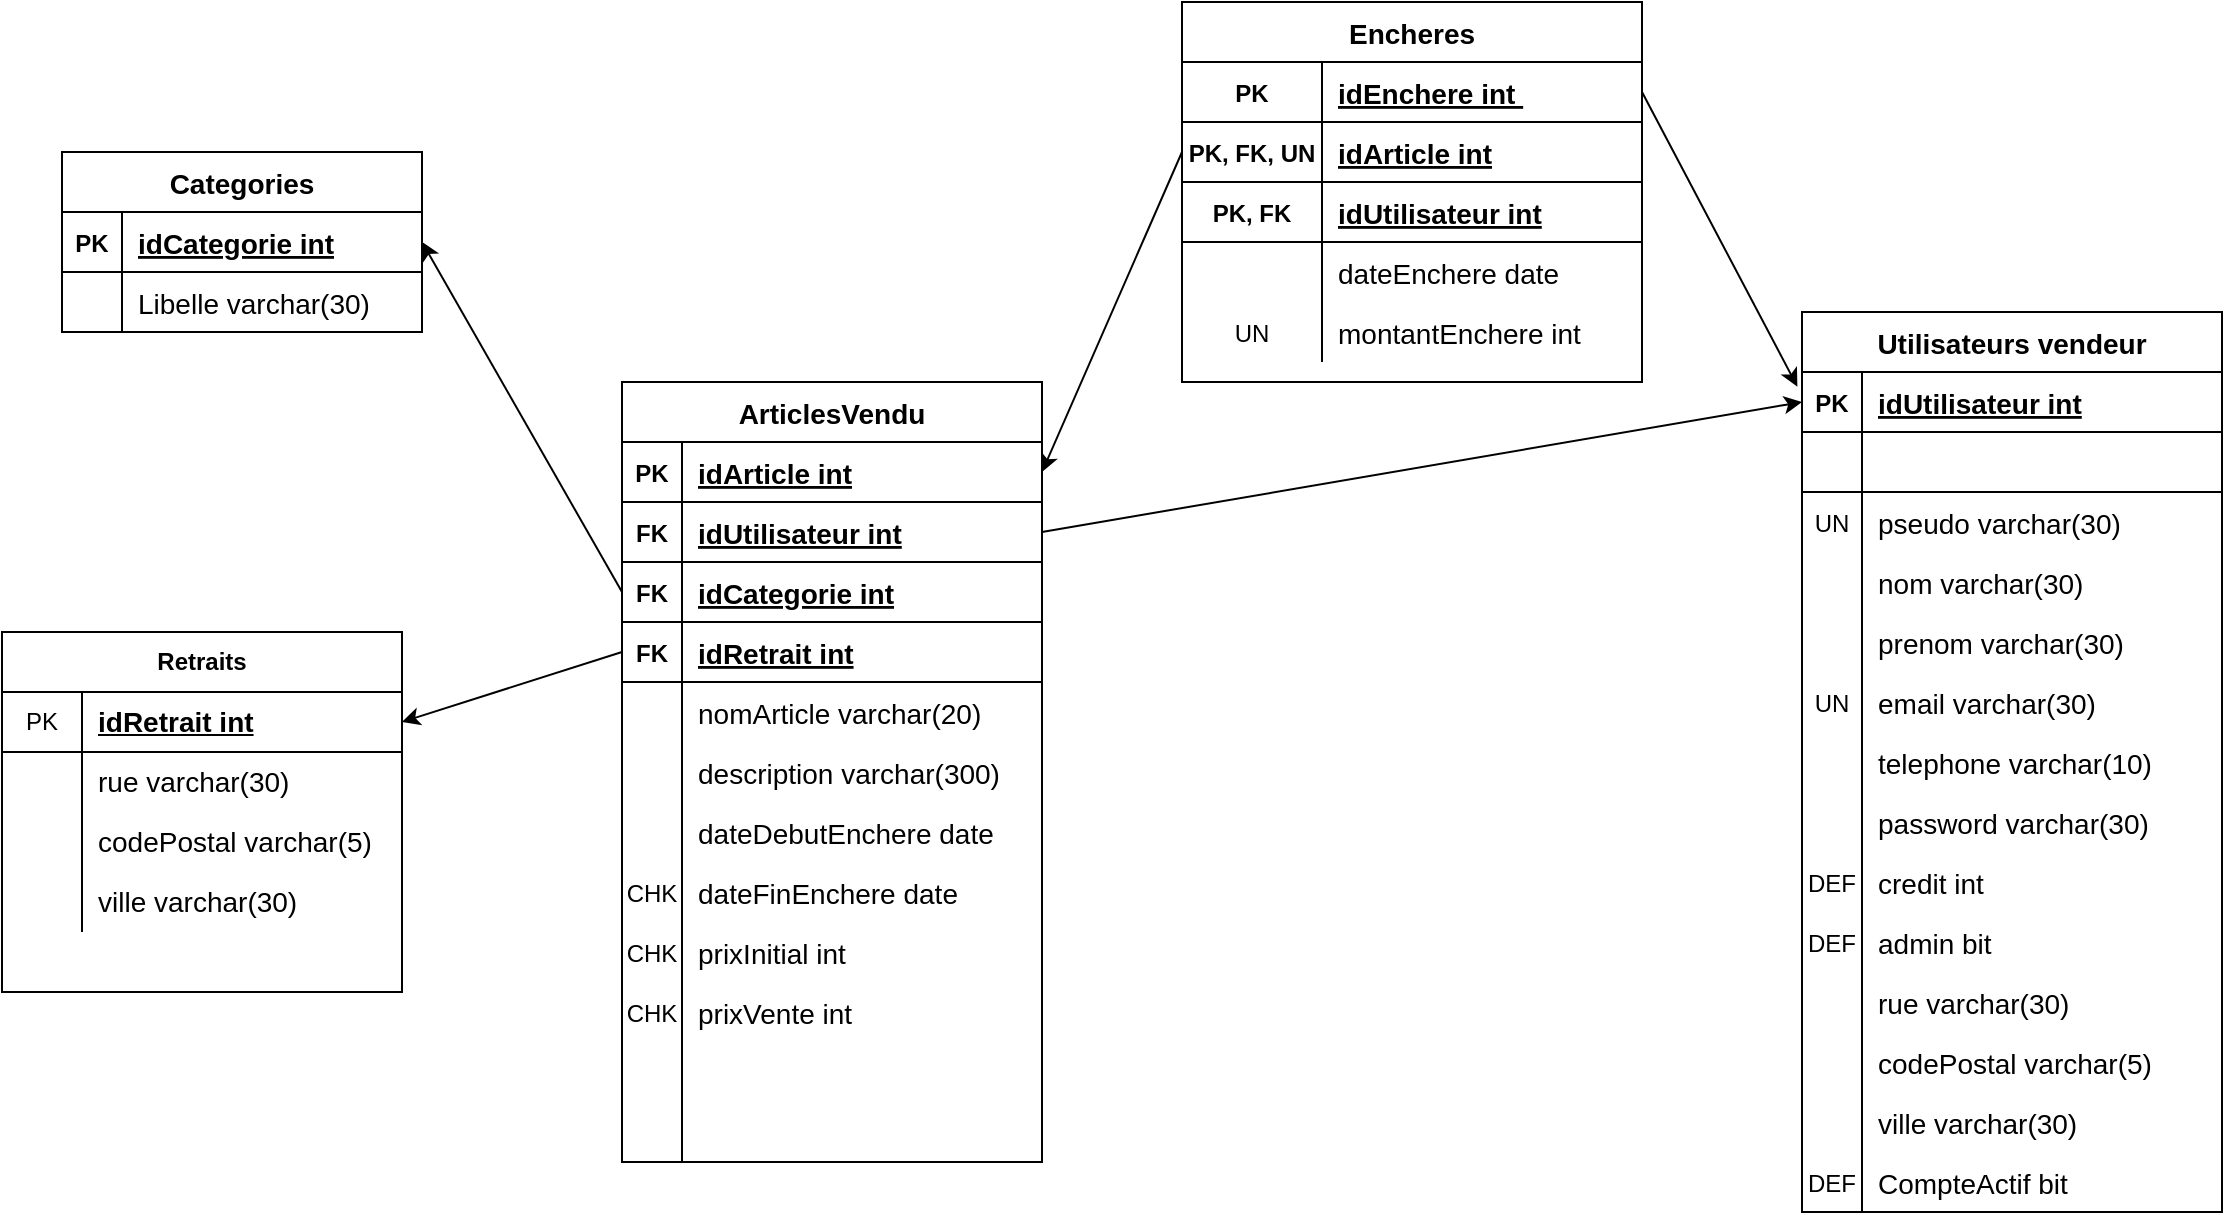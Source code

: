 <mxfile version="13.10.0" type="embed">
    <diagram id="w3PvFBNajRA-qoheFyGC" name="Page-1">
        <mxGraphModel dx="1298" dy="740" grid="1" gridSize="10" guides="1" tooltips="1" connect="1" arrows="1" fold="1" page="1" pageScale="1" pageWidth="1169" pageHeight="827" math="0" shadow="0">
            <root>
                <mxCell id="0"/>
                <mxCell id="1" parent="0"/>
                <mxCell id="2" value="Categories" style="shape=table;startSize=30;container=1;collapsible=1;childLayout=tableLayout;fixedRows=1;rowLines=0;fontStyle=1;align=center;resizeLast=1;fontSize=14;" parent="1" vertex="1">
                    <mxGeometry x="40" y="160" width="180" height="90" as="geometry"/>
                </mxCell>
                <mxCell id="3" value="" style="shape=partialRectangle;collapsible=0;dropTarget=0;pointerEvents=0;fillColor=none;top=0;left=0;bottom=1;right=0;points=[[0,0.5],[1,0.5]];portConstraint=eastwest;" parent="2" vertex="1">
                    <mxGeometry y="30" width="180" height="30" as="geometry"/>
                </mxCell>
                <mxCell id="4" value="PK" style="shape=partialRectangle;connectable=0;fillColor=none;top=0;left=0;bottom=0;right=0;fontStyle=1;overflow=hidden;" parent="3" vertex="1">
                    <mxGeometry width="30" height="30" as="geometry"/>
                </mxCell>
                <mxCell id="5" value="idCategorie int" style="shape=partialRectangle;connectable=0;fillColor=none;top=0;left=0;bottom=0;right=0;align=left;spacingLeft=6;fontStyle=5;overflow=hidden;fontSize=14;" parent="3" vertex="1">
                    <mxGeometry x="30" width="150" height="30" as="geometry"/>
                </mxCell>
                <mxCell id="6" value="" style="shape=partialRectangle;collapsible=0;dropTarget=0;pointerEvents=0;fillColor=none;top=0;left=0;bottom=0;right=0;points=[[0,0.5],[1,0.5]];portConstraint=eastwest;" parent="2" vertex="1">
                    <mxGeometry y="60" width="180" height="30" as="geometry"/>
                </mxCell>
                <mxCell id="7" value="" style="shape=partialRectangle;connectable=0;fillColor=none;top=0;left=0;bottom=0;right=0;editable=1;overflow=hidden;" parent="6" vertex="1">
                    <mxGeometry width="30" height="30" as="geometry"/>
                </mxCell>
                <mxCell id="8" value="Libelle varchar(30)" style="shape=partialRectangle;connectable=0;fillColor=none;top=0;left=0;bottom=0;right=0;align=left;spacingLeft=6;overflow=hidden;fontSize=14;" parent="6" vertex="1">
                    <mxGeometry x="30" width="150" height="30" as="geometry"/>
                </mxCell>
                <mxCell id="70" value="Utilisateurs vendeur" style="shape=table;startSize=30;container=1;collapsible=1;childLayout=tableLayout;fixedRows=1;rowLines=0;fontStyle=1;align=center;resizeLast=1;fontSize=14;" parent="1" vertex="1">
                    <mxGeometry x="910" y="240" width="210" height="450" as="geometry"/>
                </mxCell>
                <mxCell id="71" value="" style="shape=partialRectangle;collapsible=0;dropTarget=0;pointerEvents=0;fillColor=none;top=0;left=0;bottom=1;right=0;points=[[0,0.5],[1,0.5]];portConstraint=eastwest;" parent="70" vertex="1">
                    <mxGeometry y="30" width="210" height="30" as="geometry"/>
                </mxCell>
                <mxCell id="72" value="PK" style="shape=partialRectangle;connectable=0;fillColor=none;top=0;left=0;bottom=0;right=0;fontStyle=1;overflow=hidden;" parent="71" vertex="1">
                    <mxGeometry width="30" height="30" as="geometry"/>
                </mxCell>
                <mxCell id="73" value="idUtilisateur int" style="shape=partialRectangle;connectable=0;fillColor=none;top=0;left=0;bottom=0;right=0;align=left;spacingLeft=6;fontStyle=5;overflow=hidden;fontSize=14;" parent="71" vertex="1">
                    <mxGeometry x="30" width="180" height="30" as="geometry"/>
                </mxCell>
                <mxCell id="285" value="" style="shape=partialRectangle;collapsible=0;dropTarget=0;pointerEvents=0;fillColor=none;top=0;left=0;bottom=1;right=0;points=[[0,0.5],[1,0.5]];portConstraint=eastwest;" vertex="1" parent="70">
                    <mxGeometry y="60" width="210" height="30" as="geometry"/>
                </mxCell>
                <mxCell id="286" value="" style="shape=partialRectangle;connectable=0;fillColor=none;top=0;left=0;bottom=0;right=0;fontStyle=1;overflow=hidden;" vertex="1" parent="285">
                    <mxGeometry width="30" height="30" as="geometry"/>
                </mxCell>
                <mxCell id="287" value="" style="shape=partialRectangle;connectable=0;fillColor=none;top=0;left=0;bottom=0;right=0;align=left;spacingLeft=6;fontStyle=5;overflow=hidden;fontSize=14;" vertex="1" parent="285">
                    <mxGeometry x="30" width="180" height="30" as="geometry"/>
                </mxCell>
                <mxCell id="74" value="" style="shape=partialRectangle;collapsible=0;dropTarget=0;pointerEvents=0;fillColor=none;top=0;left=0;bottom=0;right=0;points=[[0,0.5],[1,0.5]];portConstraint=eastwest;" parent="70" vertex="1">
                    <mxGeometry y="90" width="210" height="30" as="geometry"/>
                </mxCell>
                <mxCell id="75" value="UN" style="shape=partialRectangle;connectable=0;fillColor=none;top=0;left=0;bottom=0;right=0;editable=1;overflow=hidden;" parent="74" vertex="1">
                    <mxGeometry width="30" height="30" as="geometry"/>
                </mxCell>
                <mxCell id="76" value="pseudo varchar(30)" style="shape=partialRectangle;connectable=0;fillColor=none;top=0;left=0;bottom=0;right=0;align=left;spacingLeft=6;overflow=hidden;fontSize=14;" parent="74" vertex="1">
                    <mxGeometry x="30" width="180" height="30" as="geometry"/>
                </mxCell>
                <mxCell id="77" value="" style="shape=partialRectangle;collapsible=0;dropTarget=0;pointerEvents=0;fillColor=none;top=0;left=0;bottom=0;right=0;points=[[0,0.5],[1,0.5]];portConstraint=eastwest;" parent="70" vertex="1">
                    <mxGeometry y="120" width="210" height="30" as="geometry"/>
                </mxCell>
                <mxCell id="78" value="" style="shape=partialRectangle;connectable=0;fillColor=none;top=0;left=0;bottom=0;right=0;editable=1;overflow=hidden;" parent="77" vertex="1">
                    <mxGeometry width="30" height="30" as="geometry"/>
                </mxCell>
                <mxCell id="79" value="nom varchar(30)" style="shape=partialRectangle;connectable=0;fillColor=none;top=0;left=0;bottom=0;right=0;align=left;spacingLeft=6;overflow=hidden;fontSize=14;" parent="77" vertex="1">
                    <mxGeometry x="30" width="180" height="30" as="geometry"/>
                </mxCell>
                <mxCell id="80" value="" style="shape=partialRectangle;collapsible=0;dropTarget=0;pointerEvents=0;fillColor=none;top=0;left=0;bottom=0;right=0;points=[[0,0.5],[1,0.5]];portConstraint=eastwest;" parent="70" vertex="1">
                    <mxGeometry y="150" width="210" height="30" as="geometry"/>
                </mxCell>
                <mxCell id="81" value="" style="shape=partialRectangle;connectable=0;fillColor=none;top=0;left=0;bottom=0;right=0;editable=1;overflow=hidden;" parent="80" vertex="1">
                    <mxGeometry width="30" height="30" as="geometry"/>
                </mxCell>
                <mxCell id="82" value="prenom varchar(30)" style="shape=partialRectangle;connectable=0;fillColor=none;top=0;left=0;bottom=0;right=0;align=left;spacingLeft=6;overflow=hidden;fontSize=14;" parent="80" vertex="1">
                    <mxGeometry x="30" width="180" height="30" as="geometry"/>
                </mxCell>
                <mxCell id="83" value="" style="shape=partialRectangle;collapsible=0;dropTarget=0;pointerEvents=0;fillColor=none;top=0;left=0;bottom=0;right=0;points=[[0,0.5],[1,0.5]];portConstraint=eastwest;" parent="70" vertex="1">
                    <mxGeometry y="180" width="210" height="30" as="geometry"/>
                </mxCell>
                <mxCell id="84" value="UN" style="shape=partialRectangle;connectable=0;fillColor=none;top=0;left=0;bottom=0;right=0;editable=1;overflow=hidden;" parent="83" vertex="1">
                    <mxGeometry width="30" height="30" as="geometry"/>
                </mxCell>
                <mxCell id="85" value="email varchar(30)" style="shape=partialRectangle;connectable=0;fillColor=none;top=0;left=0;bottom=0;right=0;align=left;spacingLeft=6;overflow=hidden;fontSize=14;" parent="83" vertex="1">
                    <mxGeometry x="30" width="180" height="30" as="geometry"/>
                </mxCell>
                <mxCell id="86" value="" style="shape=partialRectangle;collapsible=0;dropTarget=0;pointerEvents=0;fillColor=none;top=0;left=0;bottom=0;right=0;points=[[0,0.5],[1,0.5]];portConstraint=eastwest;" parent="70" vertex="1">
                    <mxGeometry y="210" width="210" height="30" as="geometry"/>
                </mxCell>
                <mxCell id="87" value="" style="shape=partialRectangle;connectable=0;fillColor=none;top=0;left=0;bottom=0;right=0;editable=1;overflow=hidden;" parent="86" vertex="1">
                    <mxGeometry width="30" height="30" as="geometry"/>
                </mxCell>
                <mxCell id="88" value="telephone varchar(10)" style="shape=partialRectangle;connectable=0;fillColor=none;top=0;left=0;bottom=0;right=0;align=left;spacingLeft=6;overflow=hidden;fontSize=14;" parent="86" vertex="1">
                    <mxGeometry x="30" width="180" height="30" as="geometry"/>
                </mxCell>
                <mxCell id="313" value="" style="shape=partialRectangle;collapsible=0;dropTarget=0;pointerEvents=0;fillColor=none;top=0;left=0;bottom=0;right=0;points=[[0,0.5],[1,0.5]];portConstraint=eastwest;" vertex="1" parent="70">
                    <mxGeometry y="240" width="210" height="30" as="geometry"/>
                </mxCell>
                <mxCell id="314" value="" style="shape=partialRectangle;connectable=0;fillColor=none;top=0;left=0;bottom=0;right=0;editable=1;overflow=hidden;" vertex="1" parent="313">
                    <mxGeometry width="30" height="30" as="geometry"/>
                </mxCell>
                <mxCell id="315" value="password varchar(30)" style="shape=partialRectangle;connectable=0;fillColor=none;top=0;left=0;bottom=0;right=0;align=left;spacingLeft=6;overflow=hidden;fontSize=14;" vertex="1" parent="313">
                    <mxGeometry x="30" width="180" height="30" as="geometry"/>
                </mxCell>
                <mxCell id="89" value="" style="shape=partialRectangle;collapsible=0;dropTarget=0;pointerEvents=0;fillColor=none;top=0;left=0;bottom=0;right=0;points=[[0,0.5],[1,0.5]];portConstraint=eastwest;" parent="70" vertex="1">
                    <mxGeometry y="270" width="210" height="30" as="geometry"/>
                </mxCell>
                <mxCell id="90" value="DEF" style="shape=partialRectangle;connectable=0;fillColor=none;top=0;left=0;bottom=0;right=0;editable=1;overflow=hidden;" parent="89" vertex="1">
                    <mxGeometry width="30" height="30" as="geometry"/>
                </mxCell>
                <mxCell id="91" value="credit int" style="shape=partialRectangle;connectable=0;fillColor=none;top=0;left=0;bottom=0;right=0;align=left;spacingLeft=6;overflow=hidden;fontSize=14;" parent="89" vertex="1">
                    <mxGeometry x="30" width="180" height="30" as="geometry"/>
                </mxCell>
                <mxCell id="92" value="" style="shape=partialRectangle;collapsible=0;dropTarget=0;pointerEvents=0;fillColor=none;top=0;left=0;bottom=0;right=0;points=[[0,0.5],[1,0.5]];portConstraint=eastwest;" parent="70" vertex="1">
                    <mxGeometry y="300" width="210" height="30" as="geometry"/>
                </mxCell>
                <mxCell id="93" value="DEF" style="shape=partialRectangle;connectable=0;fillColor=none;top=0;left=0;bottom=0;right=0;editable=1;overflow=hidden;" parent="92" vertex="1">
                    <mxGeometry width="30" height="30" as="geometry"/>
                </mxCell>
                <mxCell id="94" value="admin bit" style="shape=partialRectangle;connectable=0;fillColor=none;top=0;left=0;bottom=0;right=0;align=left;spacingLeft=6;overflow=hidden;fontSize=14;" parent="92" vertex="1">
                    <mxGeometry x="30" width="180" height="30" as="geometry"/>
                </mxCell>
                <mxCell id="288" value="" style="shape=partialRectangle;collapsible=0;dropTarget=0;pointerEvents=0;fillColor=none;top=0;left=0;bottom=0;right=0;points=[[0,0.5],[1,0.5]];portConstraint=eastwest;" vertex="1" parent="70">
                    <mxGeometry y="330" width="210" height="30" as="geometry"/>
                </mxCell>
                <mxCell id="289" value="" style="shape=partialRectangle;connectable=0;fillColor=none;top=0;left=0;bottom=0;right=0;editable=1;overflow=hidden;" vertex="1" parent="288">
                    <mxGeometry width="30" height="30" as="geometry"/>
                </mxCell>
                <mxCell id="290" value="rue varchar(30)" style="shape=partialRectangle;connectable=0;fillColor=none;top=0;left=0;bottom=0;right=0;align=left;spacingLeft=6;overflow=hidden;fontSize=14;" vertex="1" parent="288">
                    <mxGeometry x="30" width="180" height="30" as="geometry"/>
                </mxCell>
                <mxCell id="291" value="" style="shape=partialRectangle;collapsible=0;dropTarget=0;pointerEvents=0;fillColor=none;top=0;left=0;bottom=0;right=0;points=[[0,0.5],[1,0.5]];portConstraint=eastwest;" vertex="1" parent="70">
                    <mxGeometry y="360" width="210" height="30" as="geometry"/>
                </mxCell>
                <mxCell id="292" value="" style="shape=partialRectangle;connectable=0;fillColor=none;top=0;left=0;bottom=0;right=0;editable=1;overflow=hidden;" vertex="1" parent="291">
                    <mxGeometry width="30" height="30" as="geometry"/>
                </mxCell>
                <mxCell id="293" value="codePostal varchar(5)" style="shape=partialRectangle;connectable=0;fillColor=none;top=0;left=0;bottom=0;right=0;align=left;spacingLeft=6;overflow=hidden;fontSize=14;" vertex="1" parent="291">
                    <mxGeometry x="30" width="180" height="30" as="geometry"/>
                </mxCell>
                <mxCell id="294" value="" style="shape=partialRectangle;collapsible=0;dropTarget=0;pointerEvents=0;fillColor=none;top=0;left=0;bottom=0;right=0;points=[[0,0.5],[1,0.5]];portConstraint=eastwest;" vertex="1" parent="70">
                    <mxGeometry y="390" width="210" height="30" as="geometry"/>
                </mxCell>
                <mxCell id="295" value="" style="shape=partialRectangle;connectable=0;fillColor=none;top=0;left=0;bottom=0;right=0;editable=1;overflow=hidden;" vertex="1" parent="294">
                    <mxGeometry width="30" height="30" as="geometry"/>
                </mxCell>
                <mxCell id="296" value="ville varchar(30)" style="shape=partialRectangle;connectable=0;fillColor=none;top=0;left=0;bottom=0;right=0;align=left;spacingLeft=6;overflow=hidden;fontSize=14;" vertex="1" parent="294">
                    <mxGeometry x="30" width="180" height="30" as="geometry"/>
                </mxCell>
                <mxCell id="349" value="" style="shape=partialRectangle;collapsible=0;dropTarget=0;pointerEvents=0;fillColor=none;top=0;left=0;bottom=0;right=0;points=[[0,0.5],[1,0.5]];portConstraint=eastwest;" vertex="1" parent="70">
                    <mxGeometry y="420" width="210" height="30" as="geometry"/>
                </mxCell>
                <mxCell id="350" value="DEF" style="shape=partialRectangle;connectable=0;fillColor=none;top=0;left=0;bottom=0;right=0;editable=1;overflow=hidden;" vertex="1" parent="349">
                    <mxGeometry width="30" height="30" as="geometry"/>
                </mxCell>
                <mxCell id="351" value="CompteActif bit" style="shape=partialRectangle;connectable=0;fillColor=none;top=0;left=0;bottom=0;right=0;align=left;spacingLeft=6;overflow=hidden;fontSize=14;" vertex="1" parent="349">
                    <mxGeometry x="30" width="180" height="30" as="geometry"/>
                </mxCell>
                <mxCell id="133" value="ArticlesVendu" style="shape=table;startSize=30;container=1;collapsible=1;childLayout=tableLayout;fixedRows=1;rowLines=0;fontStyle=1;align=center;resizeLast=1;fontSize=14;" parent="1" vertex="1">
                    <mxGeometry x="320" y="275" width="210" height="390" as="geometry"/>
                </mxCell>
                <mxCell id="134" value="" style="shape=partialRectangle;collapsible=0;dropTarget=0;pointerEvents=0;fillColor=none;top=0;left=0;bottom=1;right=0;points=[[0,0.5],[1,0.5]];portConstraint=eastwest;" parent="133" vertex="1">
                    <mxGeometry y="30" width="210" height="30" as="geometry"/>
                </mxCell>
                <mxCell id="135" value="PK" style="shape=partialRectangle;connectable=0;fillColor=none;top=0;left=0;bottom=0;right=0;fontStyle=1;overflow=hidden;" parent="134" vertex="1">
                    <mxGeometry width="30" height="30" as="geometry"/>
                </mxCell>
                <mxCell id="136" value="idArticle int" style="shape=partialRectangle;connectable=0;fillColor=none;top=0;left=0;bottom=0;right=0;align=left;spacingLeft=6;fontStyle=5;overflow=hidden;fontSize=14;" parent="134" vertex="1">
                    <mxGeometry x="30" width="180" height="30" as="geometry"/>
                </mxCell>
                <mxCell id="146" value="" style="shape=partialRectangle;collapsible=0;dropTarget=0;pointerEvents=0;fillColor=none;top=0;left=0;bottom=1;right=0;points=[[0,0.5],[1,0.5]];portConstraint=eastwest;" parent="133" vertex="1">
                    <mxGeometry y="60" width="210" height="30" as="geometry"/>
                </mxCell>
                <mxCell id="147" value="FK" style="shape=partialRectangle;connectable=0;fillColor=none;top=0;left=0;bottom=0;right=0;fontStyle=1;overflow=hidden;" parent="146" vertex="1">
                    <mxGeometry width="30" height="30" as="geometry"/>
                </mxCell>
                <mxCell id="148" value="idUtilisateur int" style="shape=partialRectangle;connectable=0;fillColor=none;top=0;left=0;bottom=0;right=0;align=left;spacingLeft=6;fontStyle=5;overflow=hidden;fontSize=14;" parent="146" vertex="1">
                    <mxGeometry x="30" width="180" height="30" as="geometry"/>
                </mxCell>
                <mxCell id="149" value="" style="shape=partialRectangle;collapsible=0;dropTarget=0;pointerEvents=0;fillColor=none;top=0;left=0;bottom=1;right=0;points=[[0,0.5],[1,0.5]];portConstraint=eastwest;" parent="133" vertex="1">
                    <mxGeometry y="90" width="210" height="30" as="geometry"/>
                </mxCell>
                <mxCell id="150" value="FK" style="shape=partialRectangle;connectable=0;fillColor=none;top=0;left=0;bottom=0;right=0;fontStyle=1;overflow=hidden;" parent="149" vertex="1">
                    <mxGeometry width="30" height="30" as="geometry"/>
                </mxCell>
                <mxCell id="151" value="idCategorie int" style="shape=partialRectangle;connectable=0;fillColor=none;top=0;left=0;bottom=0;right=0;align=left;spacingLeft=6;fontStyle=5;overflow=hidden;fontSize=14;" parent="149" vertex="1">
                    <mxGeometry x="30" width="180" height="30" as="geometry"/>
                </mxCell>
                <mxCell id="338" value="" style="shape=partialRectangle;collapsible=0;dropTarget=0;pointerEvents=0;fillColor=none;top=0;left=0;bottom=1;right=0;points=[[0,0.5],[1,0.5]];portConstraint=eastwest;" vertex="1" parent="133">
                    <mxGeometry y="120" width="210" height="30" as="geometry"/>
                </mxCell>
                <mxCell id="339" value="FK" style="shape=partialRectangle;connectable=0;fillColor=none;top=0;left=0;bottom=0;right=0;fontStyle=1;overflow=hidden;" vertex="1" parent="338">
                    <mxGeometry width="30" height="30" as="geometry"/>
                </mxCell>
                <mxCell id="340" value="idRetrait int" style="shape=partialRectangle;connectable=0;fillColor=none;top=0;left=0;bottom=0;right=0;align=left;spacingLeft=6;fontStyle=5;overflow=hidden;fontSize=14;" vertex="1" parent="338">
                    <mxGeometry x="30" width="180" height="30" as="geometry"/>
                </mxCell>
                <mxCell id="137" value="" style="shape=partialRectangle;collapsible=0;dropTarget=0;pointerEvents=0;fillColor=none;top=0;left=0;bottom=0;right=0;points=[[0,0.5],[1,0.5]];portConstraint=eastwest;" parent="133" vertex="1">
                    <mxGeometry y="150" width="210" height="30" as="geometry"/>
                </mxCell>
                <mxCell id="138" value="" style="shape=partialRectangle;connectable=0;fillColor=none;top=0;left=0;bottom=0;right=0;editable=1;overflow=hidden;" parent="137" vertex="1">
                    <mxGeometry width="30" height="30" as="geometry"/>
                </mxCell>
                <mxCell id="139" value="nomArticle varchar(20)" style="shape=partialRectangle;connectable=0;fillColor=none;top=0;left=0;bottom=0;right=0;align=left;spacingLeft=6;overflow=hidden;fontSize=14;" parent="137" vertex="1">
                    <mxGeometry x="30" width="180" height="30" as="geometry"/>
                </mxCell>
                <mxCell id="140" value="" style="shape=partialRectangle;collapsible=0;dropTarget=0;pointerEvents=0;fillColor=none;top=0;left=0;bottom=0;right=0;points=[[0,0.5],[1,0.5]];portConstraint=eastwest;" parent="133" vertex="1">
                    <mxGeometry y="180" width="210" height="30" as="geometry"/>
                </mxCell>
                <mxCell id="141" value="" style="shape=partialRectangle;connectable=0;fillColor=none;top=0;left=0;bottom=0;right=0;editable=1;overflow=hidden;" parent="140" vertex="1">
                    <mxGeometry width="30" height="30" as="geometry"/>
                </mxCell>
                <mxCell id="142" value="description varchar(300)" style="shape=partialRectangle;connectable=0;fillColor=none;top=0;left=0;bottom=0;right=0;align=left;spacingLeft=6;overflow=hidden;fontSize=14;" parent="140" vertex="1">
                    <mxGeometry x="30" width="180" height="30" as="geometry"/>
                </mxCell>
                <mxCell id="143" value="" style="shape=partialRectangle;collapsible=0;dropTarget=0;pointerEvents=0;fillColor=none;top=0;left=0;bottom=0;right=0;points=[[0,0.5],[1,0.5]];portConstraint=eastwest;" parent="133" vertex="1">
                    <mxGeometry y="210" width="210" height="30" as="geometry"/>
                </mxCell>
                <mxCell id="144" value="" style="shape=partialRectangle;connectable=0;fillColor=none;top=0;left=0;bottom=0;right=0;editable=1;overflow=hidden;" parent="143" vertex="1">
                    <mxGeometry width="30" height="30" as="geometry"/>
                </mxCell>
                <mxCell id="145" value="dateDebutEnchere date" style="shape=partialRectangle;connectable=0;fillColor=none;top=0;left=0;bottom=0;right=0;align=left;spacingLeft=6;overflow=hidden;fontSize=14;" parent="143" vertex="1">
                    <mxGeometry x="30" width="180" height="30" as="geometry"/>
                </mxCell>
                <mxCell id="152" value="" style="shape=partialRectangle;collapsible=0;dropTarget=0;pointerEvents=0;fillColor=none;top=0;left=0;bottom=0;right=0;points=[[0,0.5],[1,0.5]];portConstraint=eastwest;" parent="133" vertex="1">
                    <mxGeometry y="240" width="210" height="30" as="geometry"/>
                </mxCell>
                <mxCell id="153" value="CHK" style="shape=partialRectangle;connectable=0;fillColor=none;top=0;left=0;bottom=0;right=0;editable=1;overflow=hidden;" parent="152" vertex="1">
                    <mxGeometry width="30" height="30" as="geometry"/>
                </mxCell>
                <mxCell id="154" value="dateFinEnchere date" style="shape=partialRectangle;connectable=0;fillColor=none;top=0;left=0;bottom=0;right=0;align=left;spacingLeft=6;overflow=hidden;fontSize=14;" parent="152" vertex="1">
                    <mxGeometry x="30" width="180" height="30" as="geometry"/>
                </mxCell>
                <mxCell id="155" value="" style="shape=partialRectangle;collapsible=0;dropTarget=0;pointerEvents=0;fillColor=none;top=0;left=0;bottom=0;right=0;points=[[0,0.5],[1,0.5]];portConstraint=eastwest;" parent="133" vertex="1">
                    <mxGeometry y="270" width="210" height="30" as="geometry"/>
                </mxCell>
                <mxCell id="156" value="CHK" style="shape=partialRectangle;connectable=0;fillColor=none;top=0;left=0;bottom=0;right=0;editable=1;overflow=hidden;" parent="155" vertex="1">
                    <mxGeometry width="30" height="30" as="geometry"/>
                </mxCell>
                <mxCell id="157" value="prixInitial int " style="shape=partialRectangle;connectable=0;fillColor=none;top=0;left=0;bottom=0;right=0;align=left;spacingLeft=6;overflow=hidden;fontSize=14;" parent="155" vertex="1">
                    <mxGeometry x="30" width="180" height="30" as="geometry"/>
                </mxCell>
                <mxCell id="158" value="" style="shape=partialRectangle;collapsible=0;dropTarget=0;pointerEvents=0;fillColor=none;top=0;left=0;bottom=0;right=0;points=[[0,0.5],[1,0.5]];portConstraint=eastwest;" parent="133" vertex="1">
                    <mxGeometry y="300" width="210" height="30" as="geometry"/>
                </mxCell>
                <mxCell id="159" value="CHK" style="shape=partialRectangle;connectable=0;fillColor=none;top=0;left=0;bottom=0;right=0;editable=1;overflow=hidden;" parent="158" vertex="1">
                    <mxGeometry width="30" height="30" as="geometry"/>
                </mxCell>
                <mxCell id="160" value="prixVente int " style="shape=partialRectangle;connectable=0;fillColor=none;top=0;left=0;bottom=0;right=0;align=left;spacingLeft=6;overflow=hidden;fontSize=14;" parent="158" vertex="1">
                    <mxGeometry x="30" width="180" height="30" as="geometry"/>
                </mxCell>
                <mxCell id="202" value="" style="shape=partialRectangle;collapsible=0;dropTarget=0;pointerEvents=0;fillColor=none;top=0;left=0;bottom=0;right=0;points=[[0,0.5],[1,0.5]];portConstraint=eastwest;" parent="133" vertex="1">
                    <mxGeometry y="330" width="210" height="30" as="geometry"/>
                </mxCell>
                <mxCell id="203" value="" style="shape=partialRectangle;connectable=0;fillColor=none;top=0;left=0;bottom=0;right=0;editable=1;overflow=hidden;" parent="202" vertex="1">
                    <mxGeometry width="30" height="30" as="geometry"/>
                </mxCell>
                <mxCell id="204" value="" style="shape=partialRectangle;connectable=0;fillColor=none;top=0;left=0;bottom=0;right=0;align=left;spacingLeft=6;overflow=hidden;fontSize=14;" parent="202" vertex="1">
                    <mxGeometry x="30" width="180" height="30" as="geometry"/>
                </mxCell>
                <mxCell id="212" value="" style="shape=partialRectangle;collapsible=0;dropTarget=0;pointerEvents=0;fillColor=none;top=0;left=0;bottom=0;right=0;points=[[0,0.5],[1,0.5]];portConstraint=eastwest;" vertex="1" parent="133">
                    <mxGeometry y="360" width="210" height="30" as="geometry"/>
                </mxCell>
                <mxCell id="213" value="" style="shape=partialRectangle;connectable=0;fillColor=none;top=0;left=0;bottom=0;right=0;editable=1;overflow=hidden;" vertex="1" parent="212">
                    <mxGeometry width="30" height="30" as="geometry"/>
                </mxCell>
                <mxCell id="214" value="" style="shape=partialRectangle;connectable=0;fillColor=none;top=0;left=0;bottom=0;right=0;align=left;spacingLeft=6;overflow=hidden;fontSize=14;" vertex="1" parent="212">
                    <mxGeometry x="30" width="180" height="30" as="geometry"/>
                </mxCell>
                <mxCell id="183" value="Encheres" style="shape=table;startSize=30;container=1;collapsible=1;childLayout=tableLayout;fixedRows=1;rowLines=0;fontStyle=1;align=center;resizeLast=1;fontSize=14;" parent="1" vertex="1">
                    <mxGeometry x="600" y="85" width="230" height="190" as="geometry"/>
                </mxCell>
                <mxCell id="184" value="" style="shape=partialRectangle;collapsible=0;dropTarget=0;pointerEvents=0;fillColor=none;top=0;left=0;bottom=1;right=0;points=[[0,0.5],[1,0.5]];portConstraint=eastwest;" parent="183" vertex="1">
                    <mxGeometry y="30" width="230" height="30" as="geometry"/>
                </mxCell>
                <mxCell id="185" value="PK" style="shape=partialRectangle;connectable=0;fillColor=none;top=0;left=0;bottom=0;right=0;fontStyle=1;overflow=hidden;" parent="184" vertex="1">
                    <mxGeometry width="70" height="30" as="geometry"/>
                </mxCell>
                <mxCell id="186" value="idEnchere int " style="shape=partialRectangle;connectable=0;fillColor=none;top=0;left=0;bottom=0;right=0;align=left;spacingLeft=6;fontStyle=5;overflow=hidden;fontSize=14;" parent="184" vertex="1">
                    <mxGeometry x="70" width="160" height="30" as="geometry"/>
                </mxCell>
                <mxCell id="196" value="" style="shape=partialRectangle;collapsible=0;dropTarget=0;pointerEvents=0;fillColor=none;top=0;left=0;bottom=1;right=0;points=[[0,0.5],[1,0.5]];portConstraint=eastwest;" parent="183" vertex="1">
                    <mxGeometry y="60" width="230" height="30" as="geometry"/>
                </mxCell>
                <mxCell id="197" value="PK, FK, UN" style="shape=partialRectangle;connectable=0;fillColor=none;top=0;left=0;bottom=0;right=0;fontStyle=1;overflow=hidden;" parent="196" vertex="1">
                    <mxGeometry width="70" height="30" as="geometry"/>
                </mxCell>
                <mxCell id="198" value="idArticle int" style="shape=partialRectangle;connectable=0;fillColor=none;top=0;left=0;bottom=0;right=0;align=left;spacingLeft=6;fontStyle=5;overflow=hidden;fontSize=14;" parent="196" vertex="1">
                    <mxGeometry x="70" width="160" height="30" as="geometry"/>
                </mxCell>
                <mxCell id="345" value="" style="shape=partialRectangle;collapsible=0;dropTarget=0;pointerEvents=0;fillColor=none;top=0;left=0;bottom=1;right=0;points=[[0,0.5],[1,0.5]];portConstraint=eastwest;" vertex="1" parent="183">
                    <mxGeometry y="90" width="230" height="30" as="geometry"/>
                </mxCell>
                <mxCell id="346" value="PK, FK" style="shape=partialRectangle;connectable=0;fillColor=none;top=0;left=0;bottom=0;right=0;fontStyle=1;overflow=hidden;" vertex="1" parent="345">
                    <mxGeometry width="70" height="30" as="geometry"/>
                </mxCell>
                <mxCell id="347" value="idUtilisateur int" style="shape=partialRectangle;connectable=0;fillColor=none;top=0;left=0;bottom=0;right=0;align=left;spacingLeft=6;fontStyle=5;overflow=hidden;fontSize=14;" vertex="1" parent="345">
                    <mxGeometry x="70" width="160" height="30" as="geometry"/>
                </mxCell>
                <mxCell id="187" value="" style="shape=partialRectangle;collapsible=0;dropTarget=0;pointerEvents=0;fillColor=none;top=0;left=0;bottom=0;right=0;points=[[0,0.5],[1,0.5]];portConstraint=eastwest;" parent="183" vertex="1">
                    <mxGeometry y="120" width="230" height="30" as="geometry"/>
                </mxCell>
                <mxCell id="188" value="" style="shape=partialRectangle;connectable=0;fillColor=none;top=0;left=0;bottom=0;right=0;editable=1;overflow=hidden;" parent="187" vertex="1">
                    <mxGeometry width="70" height="30" as="geometry"/>
                </mxCell>
                <mxCell id="189" value="dateEnchere date" style="shape=partialRectangle;connectable=0;fillColor=none;top=0;left=0;bottom=0;right=0;align=left;spacingLeft=6;overflow=hidden;fontSize=14;" parent="187" vertex="1">
                    <mxGeometry x="70" width="160" height="30" as="geometry"/>
                </mxCell>
                <mxCell id="190" value="" style="shape=partialRectangle;collapsible=0;dropTarget=0;pointerEvents=0;fillColor=none;top=0;left=0;bottom=0;right=0;points=[[0,0.5],[1,0.5]];portConstraint=eastwest;" parent="183" vertex="1">
                    <mxGeometry y="150" width="230" height="30" as="geometry"/>
                </mxCell>
                <mxCell id="191" value="UN" style="shape=partialRectangle;connectable=0;fillColor=none;top=0;left=0;bottom=0;right=0;editable=1;overflow=hidden;" parent="190" vertex="1">
                    <mxGeometry width="70" height="30" as="geometry"/>
                </mxCell>
                <mxCell id="192" value="montantEnchere int" style="shape=partialRectangle;connectable=0;fillColor=none;top=0;left=0;bottom=0;right=0;align=left;spacingLeft=6;overflow=hidden;fontSize=14;" parent="190" vertex="1">
                    <mxGeometry x="70" width="160" height="30" as="geometry"/>
                </mxCell>
                <mxCell id="297" value="Retraits" style="shape=table;html=1;whiteSpace=wrap;startSize=30;container=1;collapsible=0;childLayout=tableLayout;fixedRows=1;rowLines=0;fontStyle=1;align=center;" vertex="1" parent="1">
                    <mxGeometry x="10" y="400" width="200" height="180" as="geometry"/>
                </mxCell>
                <mxCell id="298" value="" style="shape=partialRectangle;html=1;whiteSpace=wrap;collapsible=0;dropTarget=0;pointerEvents=0;fillColor=none;top=0;left=0;bottom=1;right=0;points=[[0,0.5],[1,0.5]];portConstraint=eastwest;" vertex="1" parent="297">
                    <mxGeometry y="30" width="200" height="30" as="geometry"/>
                </mxCell>
                <mxCell id="299" value="PK" style="shape=partialRectangle;html=1;whiteSpace=wrap;connectable=0;fillColor=none;top=0;left=0;bottom=0;right=0;overflow=hidden;" vertex="1" parent="298">
                    <mxGeometry width="40" height="30" as="geometry"/>
                </mxCell>
                <mxCell id="300" value="&lt;b&gt;&lt;u&gt;&lt;font style=&quot;font-size: 14px&quot;&gt;idRetrait int&lt;/font&gt;&lt;/u&gt;&lt;/b&gt;" style="shape=partialRectangle;html=1;whiteSpace=wrap;connectable=0;fillColor=none;top=0;left=0;bottom=0;right=0;align=left;spacingLeft=6;overflow=hidden;" vertex="1" parent="298">
                    <mxGeometry x="40" width="160" height="30" as="geometry"/>
                </mxCell>
                <mxCell id="301" value="" style="shape=partialRectangle;html=1;whiteSpace=wrap;collapsible=0;dropTarget=0;pointerEvents=0;fillColor=none;top=0;left=0;bottom=0;right=0;points=[[0,0.5],[1,0.5]];portConstraint=eastwest;" vertex="1" parent="297">
                    <mxGeometry y="60" width="200" height="30" as="geometry"/>
                </mxCell>
                <mxCell id="302" value="" style="shape=partialRectangle;html=1;whiteSpace=wrap;connectable=0;fillColor=none;top=0;left=0;bottom=0;right=0;overflow=hidden;" vertex="1" parent="301">
                    <mxGeometry width="40" height="30" as="geometry"/>
                </mxCell>
                <mxCell id="303" value="&lt;font style=&quot;font-size: 14px&quot;&gt;rue varchar(30)&lt;/font&gt;" style="shape=partialRectangle;html=1;whiteSpace=wrap;connectable=0;fillColor=none;top=0;left=0;bottom=0;right=0;align=left;spacingLeft=6;overflow=hidden;" vertex="1" parent="301">
                    <mxGeometry x="40" width="160" height="30" as="geometry"/>
                </mxCell>
                <mxCell id="304" value="" style="shape=partialRectangle;html=1;whiteSpace=wrap;collapsible=0;dropTarget=0;pointerEvents=0;fillColor=none;top=0;left=0;bottom=0;right=0;points=[[0,0.5],[1,0.5]];portConstraint=eastwest;" vertex="1" parent="297">
                    <mxGeometry y="90" width="200" height="30" as="geometry"/>
                </mxCell>
                <mxCell id="305" value="" style="shape=partialRectangle;html=1;whiteSpace=wrap;connectable=0;fillColor=none;top=0;left=0;bottom=0;right=0;overflow=hidden;" vertex="1" parent="304">
                    <mxGeometry width="40" height="30" as="geometry"/>
                </mxCell>
                <mxCell id="306" value="&lt;font style=&quot;font-size: 14px&quot;&gt;codePostal varchar(5)&lt;/font&gt;" style="shape=partialRectangle;html=1;whiteSpace=wrap;connectable=0;fillColor=none;top=0;left=0;bottom=0;right=0;align=left;spacingLeft=6;overflow=hidden;" vertex="1" parent="304">
                    <mxGeometry x="40" width="160" height="30" as="geometry"/>
                </mxCell>
                <mxCell id="307" value="" style="shape=partialRectangle;html=1;whiteSpace=wrap;collapsible=0;dropTarget=0;pointerEvents=0;fillColor=none;top=0;left=0;bottom=0;right=0;points=[[0,0.5],[1,0.5]];portConstraint=eastwest;" vertex="1" parent="297">
                    <mxGeometry y="120" width="200" height="30" as="geometry"/>
                </mxCell>
                <mxCell id="308" value="" style="shape=partialRectangle;html=1;whiteSpace=wrap;connectable=0;fillColor=none;top=0;left=0;bottom=0;right=0;overflow=hidden;" vertex="1" parent="307">
                    <mxGeometry width="40" height="30" as="geometry"/>
                </mxCell>
                <mxCell id="309" value="&lt;font style=&quot;font-size: 14px&quot;&gt;ville varchar(30)&lt;/font&gt;" style="shape=partialRectangle;html=1;whiteSpace=wrap;connectable=0;fillColor=none;top=0;left=0;bottom=0;right=0;align=left;spacingLeft=6;overflow=hidden;" vertex="1" parent="307">
                    <mxGeometry x="40" width="160" height="30" as="geometry"/>
                </mxCell>
                <mxCell id="312" value="" style="endArrow=classic;html=1;entryX=1;entryY=0.5;entryDx=0;entryDy=0;exitX=0;exitY=0.5;exitDx=0;exitDy=0;" edge="1" parent="1" source="149" target="3">
                    <mxGeometry width="50" height="50" relative="1" as="geometry">
                        <mxPoint x="570" y="530" as="sourcePoint"/>
                        <mxPoint x="620" y="480" as="targetPoint"/>
                    </mxGeometry>
                </mxCell>
                <mxCell id="321" value="" style="endArrow=classic;html=1;entryX=1;entryY=0.5;entryDx=0;entryDy=0;exitX=0;exitY=0.5;exitDx=0;exitDy=0;" edge="1" parent="1" source="196" target="134">
                    <mxGeometry width="50" height="50" relative="1" as="geometry">
                        <mxPoint x="570" y="250" as="sourcePoint"/>
                        <mxPoint x="620" y="200" as="targetPoint"/>
                    </mxGeometry>
                </mxCell>
                <mxCell id="322" value="" style="endArrow=classic;html=1;exitX=1;exitY=0.5;exitDx=0;exitDy=0;entryX=0;entryY=0.5;entryDx=0;entryDy=0;" edge="1" parent="1" source="146" target="71">
                    <mxGeometry width="50" height="50" relative="1" as="geometry">
                        <mxPoint x="570" y="250" as="sourcePoint"/>
                        <mxPoint x="810" y="170" as="targetPoint"/>
                    </mxGeometry>
                </mxCell>
                <mxCell id="323" value="" style="endArrow=classic;html=1;exitX=1;exitY=0.5;exitDx=0;exitDy=0;entryX=-0.011;entryY=0.244;entryDx=0;entryDy=0;entryPerimeter=0;" edge="1" parent="1" source="184" target="71">
                    <mxGeometry width="50" height="50" relative="1" as="geometry">
                        <mxPoint x="570" y="250" as="sourcePoint"/>
                        <mxPoint x="820" y="270" as="targetPoint"/>
                    </mxGeometry>
                </mxCell>
                <mxCell id="324" value="" style="endArrow=classic;html=1;exitX=0;exitY=0.5;exitDx=0;exitDy=0;entryX=1;entryY=0.5;entryDx=0;entryDy=0;" edge="1" parent="1" source="338" target="298">
                    <mxGeometry width="50" height="50" relative="1" as="geometry">
                        <mxPoint x="570" y="410" as="sourcePoint"/>
                        <mxPoint x="270" y="330" as="targetPoint"/>
                    </mxGeometry>
                </mxCell>
            </root>
        </mxGraphModel>
    </diagram>
</mxfile>